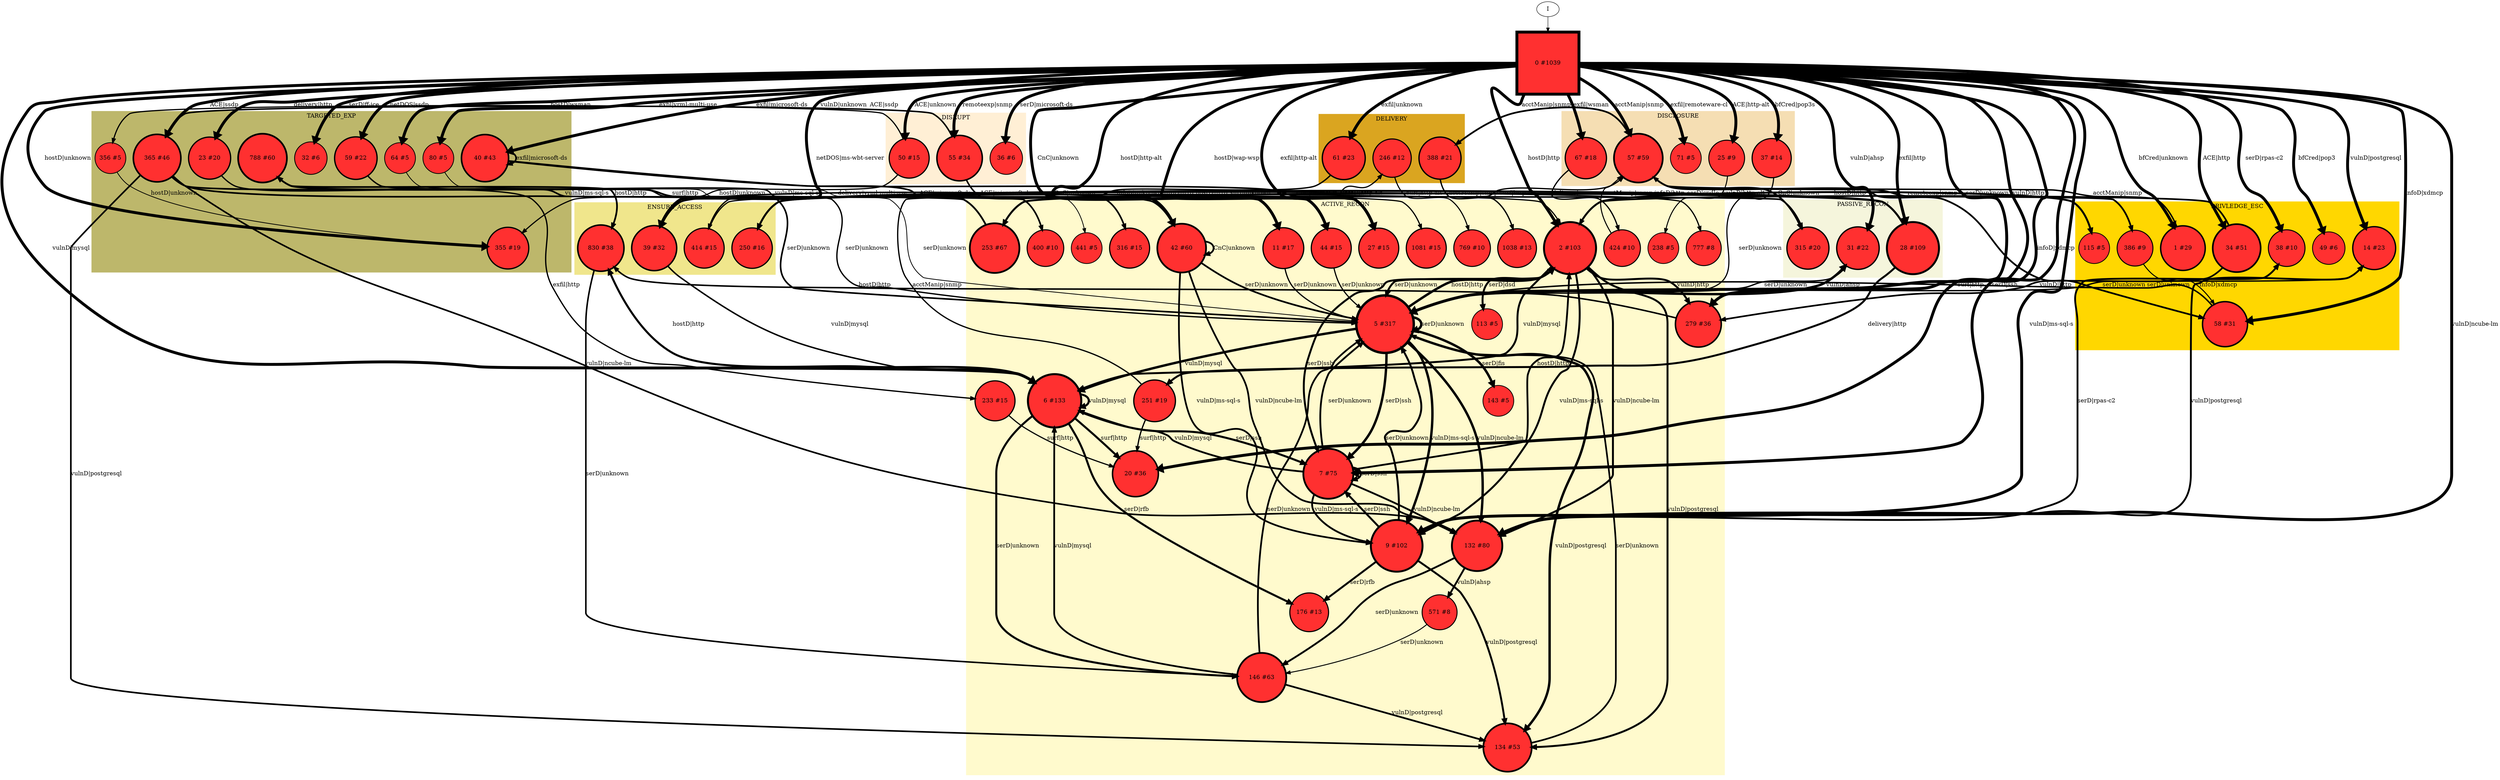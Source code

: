 digraph modifiedDFA {
subgraph cluster_ACTIVE_RECON {
style=filled;
color=lemonchiffon;
label = "ACTIVE_RECON";
	2 [ label="2 #103" , style=filled, fillcolor="firebrick1", width=1.73066, height=1.73066, penwidth=4.64439];
	5 [ label="5 #317" , style=filled, fillcolor="firebrick1", width=1.91133, height=1.91133, penwidth=5.76205];
	6 [ label="6 #133" , style=filled, fillcolor="firebrick1", width=1.77459, height=1.77459, penwidth=4.89784];
	7 [ label="7 #75" , style=filled, fillcolor="firebrick1", width=1.67349, height=1.67349, penwidth=4.33073];
	9 [ label="9 #102" , style=filled, fillcolor="firebrick1", width=1.72895, height=1.72895, penwidth=4.63473];
	11 [ label="11 #17" , style=filled, fillcolor="firebrick1", width=1.3585, height=1.3585, penwidth=2.89037];
	20 [ label="20 #36" , style=filled, fillcolor="firebrick1", width=1.52843, height=1.52843, penwidth=3.61092];
	27 [ label="27 #15" , style=filled, fillcolor="firebrick1", width=1.32776, height=1.32776, penwidth=2.77259];
	42 [ label="42 #60" , style=filled, fillcolor="firebrick1", width=1.63137, height=1.63137, penwidth=4.11087];
	44 [ label="44 #15" , style=filled, fillcolor="firebrick1", width=1.32776, height=1.32776, penwidth=2.77259];
	113 [ label="113 #5" , style=filled, fillcolor="firebrick1", width=1.02667, height=1.02667, penwidth=1.79176];
	132 [ label="132 #80" , style=filled, fillcolor="firebrick1", width=1.68537, height=1.68537, penwidth=4.39445];
	134 [ label="134 #53" , style=filled, fillcolor="firebrick1", width=1.60723, height=1.60723, penwidth=3.98898];
	143 [ label="143 #5" , style=filled, fillcolor="firebrick1", width=1.02667, height=1.02667, penwidth=1.79176];
	146 [ label="146 #63" , style=filled, fillcolor="firebrick1", width=1.64072, height=1.64072, penwidth=4.15888];
	176 [ label="176 #13" , style=filled, fillcolor="firebrick1", width=1.29172, height=1.29172, penwidth=2.63906];
	233 [ label="233 #15" , style=filled, fillcolor="firebrick1", width=1.32776, height=1.32776, penwidth=2.77259];
	238 [ label="238 #5" , style=filled, fillcolor="firebrick1", width=1.02667, height=1.02667, penwidth=1.79176];
	251 [ label="251 #19" , style=filled, fillcolor="firebrick1", width=1.38523, height=1.38523, penwidth=2.99573];
	253 [ label="253 #67" , style=filled, fillcolor="firebrick1", width=1.6524, height=1.6524, penwidth=4.21951];
	279 [ label="279 #36" , style=filled, fillcolor="firebrick1", width=1.52843, height=1.52843, penwidth=3.61092];
	316 [ label="316 #15" , style=filled, fillcolor="firebrick1", width=1.32776, height=1.32776, penwidth=2.77259];
	400 [ label="400 #10" , style=filled, fillcolor="firebrick1", width=1.22316, height=1.22316, penwidth=2.3979];
	424 [ label="424 #10" , style=filled, fillcolor="firebrick1", width=1.22316, height=1.22316, penwidth=2.3979];
	441 [ label="441 #5" , style=filled, fillcolor="firebrick1", width=1.02667, height=1.02667, penwidth=1.79176];
	571 [ label="571 #8" , style=filled, fillcolor="firebrick1", width=1.16228, height=1.16228, penwidth=2.19722];
	769 [ label="769 #10" , style=filled, fillcolor="firebrick1", width=1.22316, height=1.22316, penwidth=2.3979];
	777 [ label="777 #8" , style=filled, fillcolor="firebrick1", width=1.16228, height=1.16228, penwidth=2.19722];
	1038 [ label="1038 #13" , style=filled, fillcolor="firebrick1", width=1.29172, height=1.29172, penwidth=2.63906];
	1081 [ label="1081 #15" , style=filled, fillcolor="firebrick1", width=1.32776, height=1.32776, penwidth=2.77259];
}
subgraph cluster_PRIVLEDGE_ESC {
style=filled;
color=gold;
label = "PRIVLEDGE_ESC";
	1 [ label="1 #29" , style=filled, fillcolor="firebrick1", width=1.48188, height=1.48188, penwidth=3.4012];
	14 [ label="14 #23" , style=filled, fillcolor="firebrick1", width=1.42985, height=1.42985, penwidth=3.17805];
	34 [ label="34 #51" , style=filled, fillcolor="firebrick1", width=1.59964, height=1.59964, penwidth=3.95124];
	38 [ label="38 #10" , style=filled, fillcolor="firebrick1", width=1.22316, height=1.22316, penwidth=2.3979];
	49 [ label="49 #6" , style=filled, fillcolor="firebrick1", width=1.08042, height=1.08042, penwidth=1.94591];
	58 [ label="58 #31" , style=filled, fillcolor="firebrick1", width=1.49643, height=1.49643, penwidth=3.46574];
	115 [ label="115 #5" , style=filled, fillcolor="firebrick1", width=1.02667, height=1.02667, penwidth=1.79176];
	386 [ label="386 #9" , style=filled, fillcolor="firebrick1", width=1.19471, height=1.19471, penwidth=2.30259];
}
subgraph cluster_ENSURE_ACCESS {
style=filled;
color=khaki;
label = "ENSURE_ACCESS";
	39 [ label="39 #32" , style=filled, fillcolor="firebrick1", width=1.5033, height=1.5033, penwidth=3.49651];
	250 [ label="250 #16" , style=filled, fillcolor="firebrick1", width=1.3437, height=1.3437, penwidth=2.83321];
	414 [ label="414 #15" , style=filled, fillcolor="firebrick1", width=1.32776, height=1.32776, penwidth=2.77259];
	830 [ label="830 #38" , style=filled, fillcolor="firebrick1", width=1.53978, height=1.53978, penwidth=3.66356];
}
subgraph cluster_TARGETED_EXP {
style=filled;
color=darkkhaki;
label = "TARGETED_EXP";
	23 [ label="23 #20" , style=filled, fillcolor="firebrick1", width=1.39736, height=1.39736, penwidth=3.04452];
	32 [ label="32 #6" , style=filled, fillcolor="firebrick1", width=1.08042, height=1.08042, penwidth=1.94591];
	40 [ label="40 #43" , style=filled, fillcolor="firebrick1", width=1.56532, height=1.56532, penwidth=3.78419];
	59 [ label="59 #22" , style=filled, fillcolor="firebrick1", width=1.41961, height=1.41961, penwidth=3.13549];
	64 [ label="64 #5" , style=filled, fillcolor="firebrick1", width=1.02667, height=1.02667, penwidth=1.79176];
	80 [ label="80 #5" , style=filled, fillcolor="firebrick1", width=1.02667, height=1.02667, penwidth=1.79176];
	355 [ label="355 #19" , style=filled, fillcolor="firebrick1", width=1.38523, height=1.38523, penwidth=2.99573];
	356 [ label="356 #5" , style=filled, fillcolor="firebrick1", width=1.02667, height=1.02667, penwidth=1.79176];
	365 [ label="365 #46" , style=filled, fillcolor="firebrick1", width=1.57901, height=1.57901, penwidth=3.85015];
	788 [ label="788 #60" , style=filled, fillcolor="firebrick1", width=1.63137, height=1.63137, penwidth=4.11087];
}
subgraph cluster_PASSIVE_RECON {
style=filled;
color=beige;
label = "PASSIVE_RECON";
	28 [ label="28 #109" , style=filled, fillcolor="firebrick1", width=1.74055, height=1.74055, penwidth=4.70048];
	31 [ label="31 #22" , style=filled, fillcolor="firebrick1", width=1.41961, height=1.41961, penwidth=3.13549];
	315 [ label="315 #20" , style=filled, fillcolor="firebrick1", width=1.39736, height=1.39736, penwidth=3.04452];
}
subgraph cluster_DELIVERY {
style=filled;
color=goldenrod;
label = "DELIVERY";
	61 [ label="61 #23" , style=filled, fillcolor="firebrick1", width=1.42985, height=1.42985, penwidth=3.17805];
	246 [ label="246 #12" , style=filled, fillcolor="firebrick1", width=1.27115, height=1.27115, penwidth=2.56495];
	388 [ label="388 #21" , style=filled, fillcolor="firebrick1", width=1.4088, height=1.4088, penwidth=3.09104];
}
subgraph cluster_DISCLOSURE {
style=filled;
color=wheat;
label = "DISCLOSURE";
	25 [ label="25 #9" , style=filled, fillcolor="firebrick1", width=1.19471, height=1.19471, penwidth=2.30259];
	37 [ label="37 #14" , style=filled, fillcolor="firebrick1", width=1.31051, height=1.31051, penwidth=2.70805];
	57 [ label="57 #59" , style=filled, fillcolor="firebrick1", width=1.62813, height=1.62813, penwidth=4.09434];
	67 [ label="67 #18" , style=filled, fillcolor="firebrick1", width=1.37231, height=1.37231, penwidth=2.94444];
	71 [ label="71 #5" , style=filled, fillcolor="firebrick1", width=1.02667, height=1.02667, penwidth=1.79176];
}
subgraph cluster_DISRUPT {
style=filled;
color=papayawhip;
label = "DISRUPT";
	36 [ label="36 #6" , style=filled, fillcolor="firebrick1", width=1.08042, height=1.08042, penwidth=1.94591];
	50 [ label="50 #15" , style=filled, fillcolor="firebrick1", width=1.32776, height=1.32776, penwidth=2.77259];
	55 [ label="55 #34" , style=filled, fillcolor="firebrick1", width=1.5163, height=1.5163, penwidth=3.55535];
}
subgraph cluster_DISTORT {
style=filled;
color=orange;
label = "DISTORT";
}
	0 [label="root" shape=box];
		I -> 0;
	0 [ label="0 #1039" , style=filled, fillcolor="firebrick1", width=2.07279, height=2.07279, penwidth=6.94698];
		0 -> 1 [label="bfCred|unknown
" , penwidth=6.94698 ];
		0 -> 2 [label="hostD|http
" , penwidth=6.94698 ];
		0 -> 5 [label="serD|unknown
" , penwidth=6.94698 ];
		0 -> 6 [label="vulnD|mysql
" , penwidth=6.94698 ];
		0 -> 7 [label="serD|ssh
" , penwidth=6.94698 ];
		0 -> 9 [label="vulnD|ms-sql-s
" , penwidth=6.94698 ];
		0 -> 11 [label="hostD|http-alt
" , penwidth=6.94698 ];
		0 -> 132 [label="vulnD|ncube-lm
" , penwidth=6.94698 ];
		0 -> 14 [label="vulnD|postgresql
" , penwidth=6.94698 ];
		0 -> 355 [label="hostD|unknown
" , penwidth=6.94698 ];
		0 -> 20 [label="surf|http
" , penwidth=6.94698 ];
		0 -> 23 [label="delivery|http
" , penwidth=6.94698 ];
		0 -> 25 [label="ACE|http-alt
" , penwidth=6.94698 ];
		0 -> 27 [label="exfil|http-alt
" , penwidth=6.94698 ];
		0 -> 28 [label="exfil|http
" , penwidth=6.94698 ];
		0 -> 31 [label="vulnD|ahsp
" , penwidth=6.94698 ];
		0 -> 32 [label="serD|ff-ice
" , penwidth=6.94698 ];
		0 -> 34 [label="ACE|http
" , penwidth=6.94698 ];
		0 -> 279 [label="vulnD|http
" , penwidth=6.94698 ];
		0 -> 36 [label="serD|microsoft-ds
" , penwidth=6.94698 ];
		0 -> 37 [label="bfCred|pop3s
" , penwidth=6.94698 ];
		0 -> 38 [label="serD|rpas-c2
" , penwidth=6.94698 ];
		0 -> 39 [label="netDOS|ms-wbt-server
" , penwidth=6.94698 ];
		0 -> 40 [label="exfil|microsoft-ds
" , penwidth=6.94698 ];
		0 -> 42 [label="CnC|unknown
" , penwidth=6.94698 ];
		0 -> 44 [label="hostD|wap-wsp
" , penwidth=6.94698 ];
		0 -> 49 [label="bfCred|pop3
" , penwidth=6.94698 ];
		0 -> 50 [label="ACE|unknown
" , penwidth=6.94698 ];
		0 -> 55 [label="remoteexp|snmp
" , penwidth=6.94698 ];
		0 -> 365 [label="ACE|ssdp
" , penwidth=6.94698 ];
		0 -> 57 [label="acctManip|snmp
" , penwidth=6.94698 ];
		0 -> 58 [label="infoD|xdmcp
" , penwidth=6.94698 ];
		0 -> 59 [label="netDOS|ssdp
" , penwidth=6.94698 ];
		0 -> 61 [label="exfil|unknown
" , penwidth=6.94698 ];
		0 -> 64 [label="hostD|wsman
" , penwidth=6.94698 ];
		0 -> 67 [label="exfil|wsman
" , penwidth=6.94698 ];
		0 -> 71 [label="exfil|remoteware-cl
" , penwidth=6.94698 ];
		0 -> 80 [label="exfil|vrml-multi-use
" , penwidth=6.94698 ];
		1 -> 57 [label="acctManip|snmp
" , penwidth=3.4012 ];
		2 -> 5 [label="serD|unknown
" , penwidth=4.64439 ];
		2 -> 6 [label="vulnD|mysql
" , penwidth=4.64439 ];
		2 -> 7 [label="serD|ssh
" , penwidth=4.64439 ];
		2 -> 9 [label="vulnD|ms-sql-s
" , penwidth=4.64439 ];
		2 -> 132 [label="vulnD|ncube-lm
" , penwidth=4.64439 ];
		2 -> 113 [label="serD|dsd
" , penwidth=4.64439 ];
		2 -> 134 [label="vulnD|postgresql
" , penwidth=4.64439 ];
		2 -> 115 [label="serD|cpdlc
" , penwidth=4.64439 ];
		2 -> 279 [label="vulnD|http
" , penwidth=4.64439 ];
		5 -> 2 [label="hostD|http
" , penwidth=5.76205 ];
		5 -> 5 [label="serD|unknown
" , penwidth=5.76205 ];
		5 -> 6 [label="vulnD|mysql
" , penwidth=5.76205 ];
		5 -> 7 [label="serD|ssh
" , penwidth=5.76205 ];
		5 -> 9 [label="vulnD|ms-sql-s
" , penwidth=5.76205 ];
		5 -> 132 [label="vulnD|ncube-lm
" , penwidth=5.76205 ];
		5 -> 134 [label="vulnD|postgresql
" , penwidth=5.76205 ];
		5 -> 31 [label="vulnD|ahsp
" , penwidth=5.76205 ];
		5 -> 143 [label="serD|fis
" , penwidth=5.76205 ];
		6 -> 830 [label="hostD|http
" , penwidth=4.89784 ];
		6 -> 146 [label="serD|unknown
" , penwidth=4.89784 ];
		6 -> 6 [label="vulnD|mysql
" , penwidth=4.89784 ];
		6 -> 7 [label="serD|ssh
" , penwidth=4.89784 ];
		6 -> 176 [label="serD|rfb
" , penwidth=4.89784 ];
		6 -> 20 [label="surf|http
" , penwidth=4.89784 ];
		7 -> 2 [label="hostD|http
" , penwidth=4.33073 ];
		7 -> 5 [label="serD|unknown
" , penwidth=4.33073 ];
		7 -> 6 [label="vulnD|mysql
" , penwidth=4.33073 ];
		7 -> 7 [label="serD|ssh
" , penwidth=4.33073 ];
		7 -> 9 [label="vulnD|ms-sql-s
" , penwidth=4.33073 ];
		7 -> 132 [label="vulnD|ncube-lm
" , penwidth=4.33073 ];
		9 -> 5 [label="serD|unknown
" , penwidth=4.63473 ];
		9 -> 7 [label="serD|ssh
" , penwidth=4.63473 ];
		9 -> 176 [label="serD|rfb
" , penwidth=4.63473 ];
		9 -> 134 [label="vulnD|postgresql
" , penwidth=4.63473 ];
		11 -> 5 [label="serD|unknown
" , penwidth=2.89037 ];
		14 -> 5 [label="serD|unknown
" , penwidth=3.17805 ];
		23 -> 233 [label="exfil|http
" , penwidth=3.04452 ];
		25 -> 238 [label="vulnD|http-alt
" , penwidth=2.30259 ];
		27 -> 246 [label="infoD|http-alt
" , penwidth=2.77259 ];
		28 -> 250 [label="surf|http
" , penwidth=4.70048 ];
		28 -> 251 [label="delivery|http
" , penwidth=4.70048 ];
		28 -> 253 [label="infoD|http
" , penwidth=4.70048 ];
		31 -> 5 [label="serD|unknown
" , penwidth=3.13549 ];
		34 -> 2 [label="hostD|http
" , penwidth=3.95124 ];
		34 -> 279 [label="vulnD|http
" , penwidth=3.95124 ];
		37 -> 5 [label="serD|unknown
" , penwidth=2.70805 ];
		39 -> 6 [label="vulnD|mysql
" , penwidth=3.49651 ];
		39 -> 42 [label="CnC|unknown
" , penwidth=3.49651 ];
		40 -> 40 [label="exfil|microsoft-ds
" , penwidth=3.78419 ];
		40 -> 315 [label="CnC|unknown
" , penwidth=3.78419 ];
		40 -> 316 [label="ACE|microsoft-ds
" , penwidth=3.78419 ];
		42 -> 5 [label="serD|unknown
" , penwidth=4.11087 ];
		42 -> 9 [label="vulnD|ms-sql-s
" , penwidth=4.11087 ];
		42 -> 132 [label="vulnD|ncube-lm
" , penwidth=4.11087 ];
		42 -> 42 [label="CnC|unknown
" , penwidth=4.11087 ];
		44 -> 5 [label="serD|unknown
" , penwidth=2.77259 ];
		50 -> 355 [label="hostD|unknown
" , penwidth=2.77259 ];
		50 -> 356 [label="vulnD|unknown
" , penwidth=2.77259 ];
		55 -> 316 [label="ACE|microsoft-ds
" , penwidth=3.55535 ];
		55 -> 365 [label="ACE|ssdp
" , penwidth=3.55535 ];
		57 -> 315 [label="CnC|unknown
" , penwidth=4.09434 ];
		57 -> 386 [label="remoteexp|snmp
" , penwidth=4.09434 ];
		57 -> 388 [label="acctManip|snmp
" , penwidth=4.09434 ];
		57 -> 58 [label="infoD|xdmcp
" , penwidth=4.09434 ];
		58 -> 5 [label="serD|unknown
" , penwidth=3.46574 ];
		59 -> 5 [label="serD|unknown
" , penwidth=3.13549 ];
		59 -> 400 [label="vulnD|ms-sql-s
" , penwidth=3.13549 ];
		61 -> 414 [label="infoD|unknown
" , penwidth=3.17805 ];
		64 -> 5 [label="serD|unknown
" , penwidth=1.79176 ];
		67 -> 424 [label="delivery|wsman
" , penwidth=2.94444 ];
		80 -> 441 [label="delivery|vrml-multi-use
" , penwidth=1.79176 ];
		132 -> 146 [label="serD|unknown
" , penwidth=4.39445 ];
		132 -> 14 [label="vulnD|postgresql
" , penwidth=4.39445 ];
		132 -> 571 [label="vulnD|ahsp
" , penwidth=4.39445 ];
		132 -> 38 [label="serD|rpas-c2
" , penwidth=4.39445 ];
		134 -> 5 [label="serD|unknown
" , penwidth=3.98898 ];
		146 -> 5 [label="serD|unknown
" , penwidth=4.15888 ];
		146 -> 6 [label="vulnD|mysql
" , penwidth=4.15888 ];
		146 -> 134 [label="vulnD|postgresql
" , penwidth=4.15888 ];
		233 -> 20 [label="surf|http
" , penwidth=2.77259 ];
		246 -> 769 [label="surf|http-alt
" , penwidth=2.56495 ];
		250 -> 2 [label="hostD|http
" , penwidth=2.83321 ];
		250 -> 777 [label="infoD|http
" , penwidth=2.83321 ];
		251 -> 20 [label="surf|http
" , penwidth=2.99573 ];
		251 -> 57 [label="acctManip|snmp
" , penwidth=2.99573 ];
		253 -> 788 [label="surf|http
" , penwidth=4.21951 ];
		279 -> 830 [label="hostD|http
" , penwidth=3.61092 ];
		356 -> 355 [label="hostD|unknown
" , penwidth=1.79176 ];
		365 -> 5 [label="serD|unknown
" , penwidth=3.85015 ];
		365 -> 400 [label="vulnD|ms-sql-s
" , penwidth=3.85015 ];
		365 -> 132 [label="vulnD|ncube-lm
" , penwidth=3.85015 ];
		365 -> 134 [label="vulnD|postgresql
" , penwidth=3.85015 ];
		386 -> 58 [label="infoD|xdmcp
" , penwidth=2.30259 ];
		388 -> 1038 [label="acctManip|snmp
" , penwidth=3.09104 ];
		414 -> 1081 [label="surf|unknown
" , penwidth=2.77259 ];
		424 -> 57 [label="acctManip|snmp
" , penwidth=2.3979 ];
		571 -> 146 [label="serD|unknown
" , penwidth=2.19722 ];
		788 -> 830 [label="hostD|http
" , penwidth=4.11087 ];
		830 -> 146 [label="serD|unknown
" , penwidth=3.66356 ];
}
